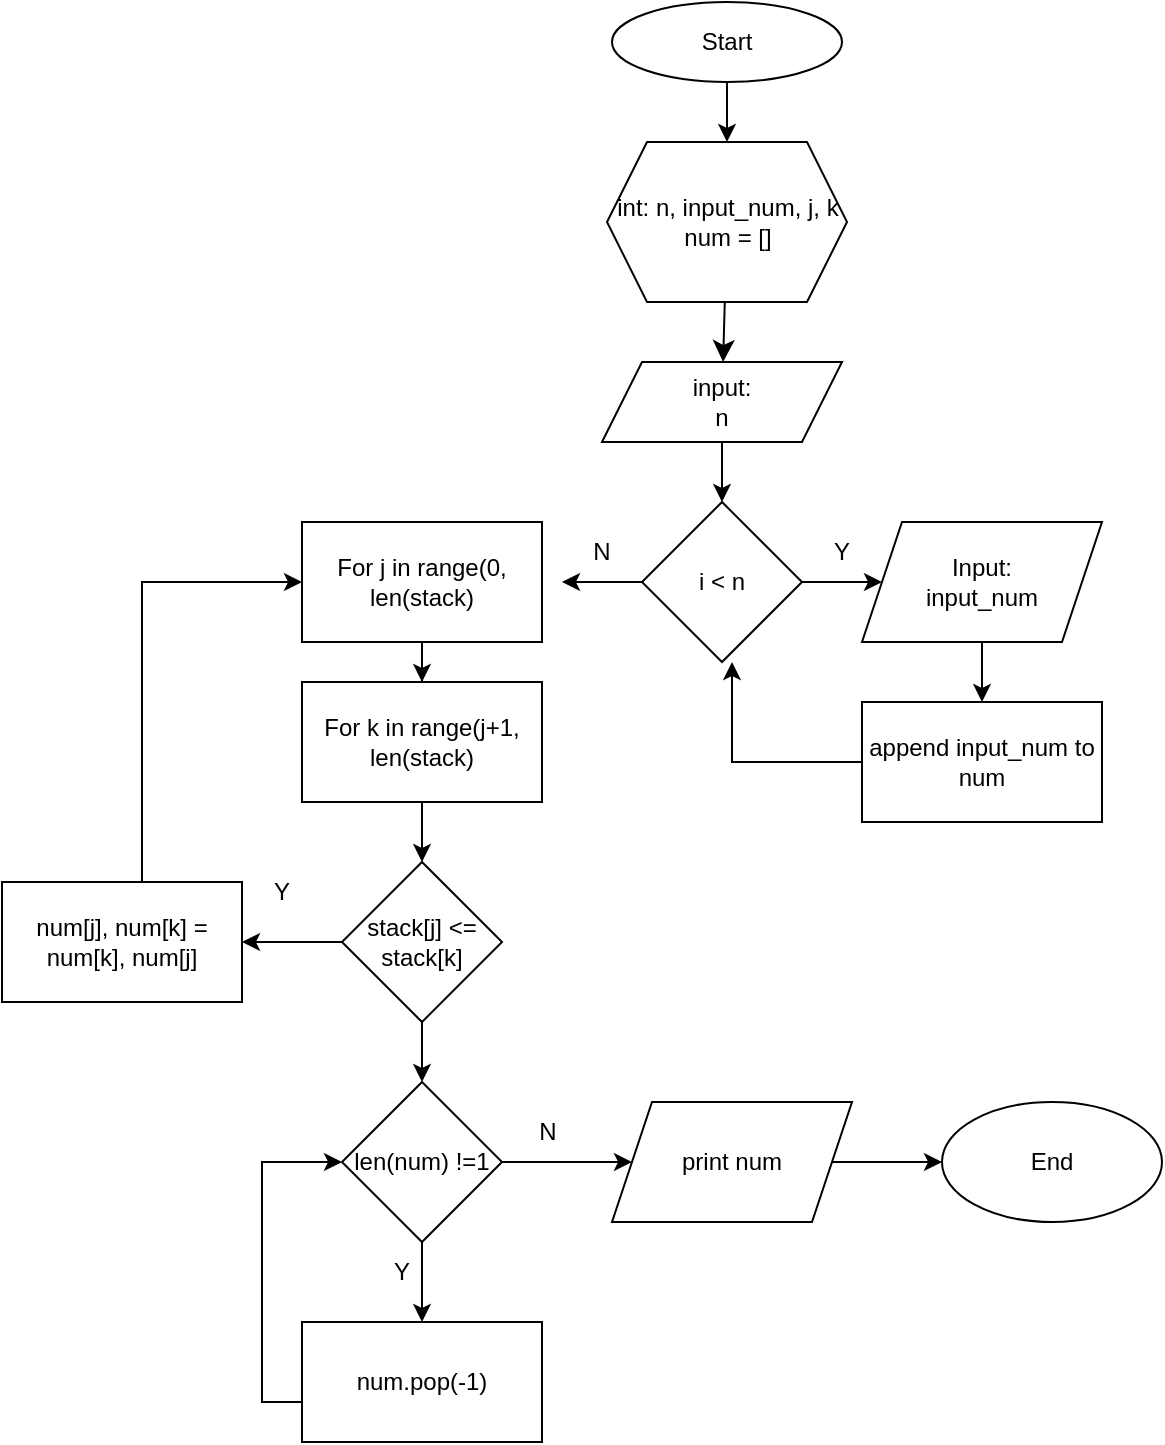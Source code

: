 <mxfile version="24.8.3">
  <diagram name="Page-1" id="nwW1Nv_e_0HNPiKD8-lj">
    <mxGraphModel dx="1257" dy="794" grid="1" gridSize="10" guides="1" tooltips="1" connect="1" arrows="1" fold="1" page="1" pageScale="1" pageWidth="850" pageHeight="1100" math="0" shadow="0">
      <root>
        <mxCell id="0" />
        <mxCell id="1" parent="0" />
        <mxCell id="DbCzOoighglqBJwEHdBy-1" value="" style="edgeStyle=orthogonalEdgeStyle;rounded=0;orthogonalLoop=1;jettySize=auto;html=1;" parent="1" source="DbCzOoighglqBJwEHdBy-2" target="DbCzOoighglqBJwEHdBy-4" edge="1">
          <mxGeometry relative="1" as="geometry" />
        </mxCell>
        <mxCell id="DbCzOoighglqBJwEHdBy-2" value="Start" style="ellipse;whiteSpace=wrap;html=1;" parent="1" vertex="1">
          <mxGeometry x="365" y="20" width="115" height="40" as="geometry" />
        </mxCell>
        <mxCell id="DbCzOoighglqBJwEHdBy-3" value="" style="edgeStyle=none;curved=1;rounded=0;orthogonalLoop=1;jettySize=auto;html=1;fontSize=12;startSize=8;endSize=8;" parent="1" source="DbCzOoighglqBJwEHdBy-4" target="DbCzOoighglqBJwEHdBy-6" edge="1">
          <mxGeometry relative="1" as="geometry" />
        </mxCell>
        <mxCell id="DbCzOoighglqBJwEHdBy-4" value="int: n, input_num, j, k&lt;div&gt;num = []&lt;/div&gt;" style="shape=hexagon;perimeter=hexagonPerimeter2;whiteSpace=wrap;html=1;fixedSize=1;" parent="1" vertex="1">
          <mxGeometry x="362.5" y="90" width="120" height="80" as="geometry" />
        </mxCell>
        <mxCell id="DbCzOoighglqBJwEHdBy-5" value="" style="edgeStyle=orthogonalEdgeStyle;rounded=0;orthogonalLoop=1;jettySize=auto;html=1;" parent="1" source="DbCzOoighglqBJwEHdBy-6" target="DbCzOoighglqBJwEHdBy-9" edge="1">
          <mxGeometry relative="1" as="geometry" />
        </mxCell>
        <mxCell id="DbCzOoighglqBJwEHdBy-6" value="input:&lt;div&gt;n&lt;/div&gt;" style="shape=parallelogram;perimeter=parallelogramPerimeter;whiteSpace=wrap;html=1;fixedSize=1;" parent="1" vertex="1">
          <mxGeometry x="360" y="200" width="120" height="40" as="geometry" />
        </mxCell>
        <mxCell id="DbCzOoighglqBJwEHdBy-7" value="" style="edgeStyle=orthogonalEdgeStyle;rounded=0;orthogonalLoop=1;jettySize=auto;html=1;" parent="1" source="DbCzOoighglqBJwEHdBy-9" target="DbCzOoighglqBJwEHdBy-11" edge="1">
          <mxGeometry relative="1" as="geometry" />
        </mxCell>
        <mxCell id="DbCzOoighglqBJwEHdBy-8" value="" style="edgeStyle=orthogonalEdgeStyle;rounded=0;orthogonalLoop=1;jettySize=auto;html=1;" parent="1" source="DbCzOoighglqBJwEHdBy-9" edge="1">
          <mxGeometry relative="1" as="geometry">
            <mxPoint x="340" y="310" as="targetPoint" />
          </mxGeometry>
        </mxCell>
        <mxCell id="DbCzOoighglqBJwEHdBy-9" value="i &amp;lt; n" style="rhombus;whiteSpace=wrap;html=1;" parent="1" vertex="1">
          <mxGeometry x="380" y="270" width="80" height="80" as="geometry" />
        </mxCell>
        <mxCell id="DbCzOoighglqBJwEHdBy-10" value="" style="edgeStyle=orthogonalEdgeStyle;rounded=0;orthogonalLoop=1;jettySize=auto;html=1;" parent="1" source="DbCzOoighglqBJwEHdBy-11" target="DbCzOoighglqBJwEHdBy-12" edge="1">
          <mxGeometry relative="1" as="geometry" />
        </mxCell>
        <mxCell id="DbCzOoighglqBJwEHdBy-11" value="Input:&lt;div&gt;input_num&lt;/div&gt;" style="shape=parallelogram;perimeter=parallelogramPerimeter;whiteSpace=wrap;html=1;fixedSize=1;" parent="1" vertex="1">
          <mxGeometry x="490" y="280" width="120" height="60" as="geometry" />
        </mxCell>
        <mxCell id="DbCzOoighglqBJwEHdBy-12" value="append input_num to num" style="rounded=0;whiteSpace=wrap;html=1;" parent="1" vertex="1">
          <mxGeometry x="490" y="370" width="120" height="60" as="geometry" />
        </mxCell>
        <mxCell id="DbCzOoighglqBJwEHdBy-13" value="Y" style="text;strokeColor=none;align=center;fillColor=none;html=1;verticalAlign=middle;whiteSpace=wrap;rounded=0;" parent="1" vertex="1">
          <mxGeometry x="450" y="280" width="60" height="30" as="geometry" />
        </mxCell>
        <mxCell id="DbCzOoighglqBJwEHdBy-14" value="" style="endArrow=classic;html=1;rounded=0;exitX=0;exitY=0.5;exitDx=0;exitDy=0;" parent="1" source="DbCzOoighglqBJwEHdBy-12" edge="1">
          <mxGeometry width="50" height="50" relative="1" as="geometry">
            <mxPoint x="425" y="440" as="sourcePoint" />
            <mxPoint x="425" y="350" as="targetPoint" />
            <Array as="points">
              <mxPoint x="425" y="400" />
            </Array>
          </mxGeometry>
        </mxCell>
        <mxCell id="DbCzOoighglqBJwEHdBy-15" value="N" style="text;strokeColor=none;align=center;fillColor=none;html=1;verticalAlign=middle;whiteSpace=wrap;rounded=0;" parent="1" vertex="1">
          <mxGeometry x="330" y="280" width="60" height="30" as="geometry" />
        </mxCell>
        <mxCell id="DbCzOoighglqBJwEHdBy-16" value="" style="edgeStyle=orthogonalEdgeStyle;rounded=0;orthogonalLoop=1;jettySize=auto;html=1;" parent="1" source="DbCzOoighglqBJwEHdBy-17" target="DbCzOoighglqBJwEHdBy-19" edge="1">
          <mxGeometry relative="1" as="geometry" />
        </mxCell>
        <mxCell id="DbCzOoighglqBJwEHdBy-17" value="For j in range(0, len(stack)" style="rounded=0;whiteSpace=wrap;html=1;" parent="1" vertex="1">
          <mxGeometry x="210" y="280" width="120" height="60" as="geometry" />
        </mxCell>
        <mxCell id="DbCzOoighglqBJwEHdBy-18" value="" style="edgeStyle=orthogonalEdgeStyle;rounded=0;orthogonalLoop=1;jettySize=auto;html=1;" parent="1" source="DbCzOoighglqBJwEHdBy-19" target="DbCzOoighglqBJwEHdBy-20" edge="1">
          <mxGeometry relative="1" as="geometry" />
        </mxCell>
        <mxCell id="DbCzOoighglqBJwEHdBy-19" value="For k in range(j+1, len(stack)" style="rounded=0;whiteSpace=wrap;html=1;" parent="1" vertex="1">
          <mxGeometry x="210" y="360" width="120" height="60" as="geometry" />
        </mxCell>
        <mxCell id="DbCzOoighglqBJwEHdBy-24" style="edgeStyle=orthogonalEdgeStyle;rounded=0;orthogonalLoop=1;jettySize=auto;html=1;" parent="1" source="DbCzOoighglqBJwEHdBy-20" target="DbCzOoighglqBJwEHdBy-23" edge="1">
          <mxGeometry relative="1" as="geometry" />
        </mxCell>
        <mxCell id="DbCzOoighglqBJwEHdBy-27" value="" style="edgeStyle=orthogonalEdgeStyle;rounded=0;orthogonalLoop=1;jettySize=auto;html=1;" parent="1" source="DbCzOoighglqBJwEHdBy-20" target="DbCzOoighglqBJwEHdBy-26" edge="1">
          <mxGeometry relative="1" as="geometry" />
        </mxCell>
        <mxCell id="DbCzOoighglqBJwEHdBy-20" value="stack[j] &amp;lt;= stack[k]" style="rhombus;whiteSpace=wrap;html=1;" parent="1" vertex="1">
          <mxGeometry x="230" y="450" width="80" height="80" as="geometry" />
        </mxCell>
        <mxCell id="DbCzOoighglqBJwEHdBy-22" value="Y" style="text;strokeColor=none;align=center;fillColor=none;html=1;verticalAlign=middle;whiteSpace=wrap;rounded=0;" parent="1" vertex="1">
          <mxGeometry x="170" y="450" width="60" height="30" as="geometry" />
        </mxCell>
        <mxCell id="DbCzOoighglqBJwEHdBy-25" style="edgeStyle=orthogonalEdgeStyle;rounded=0;orthogonalLoop=1;jettySize=auto;html=1;entryX=0;entryY=0.5;entryDx=0;entryDy=0;" parent="1" source="DbCzOoighglqBJwEHdBy-23" target="DbCzOoighglqBJwEHdBy-17" edge="1">
          <mxGeometry relative="1" as="geometry">
            <Array as="points">
              <mxPoint x="130" y="310" />
            </Array>
          </mxGeometry>
        </mxCell>
        <mxCell id="DbCzOoighglqBJwEHdBy-23" value="&lt;div&gt;num[j], num[k] = num[k], num[j]&lt;/div&gt;" style="rounded=0;whiteSpace=wrap;html=1;" parent="1" vertex="1">
          <mxGeometry x="60" y="460" width="120" height="60" as="geometry" />
        </mxCell>
        <mxCell id="DbCzOoighglqBJwEHdBy-29" value="" style="edgeStyle=orthogonalEdgeStyle;rounded=0;orthogonalLoop=1;jettySize=auto;html=1;" parent="1" source="DbCzOoighglqBJwEHdBy-26" target="DbCzOoighglqBJwEHdBy-28" edge="1">
          <mxGeometry relative="1" as="geometry" />
        </mxCell>
        <mxCell id="DbCzOoighglqBJwEHdBy-33" value="" style="edgeStyle=orthogonalEdgeStyle;rounded=0;orthogonalLoop=1;jettySize=auto;html=1;" parent="1" source="DbCzOoighglqBJwEHdBy-26" target="DbCzOoighglqBJwEHdBy-32" edge="1">
          <mxGeometry relative="1" as="geometry" />
        </mxCell>
        <mxCell id="DbCzOoighglqBJwEHdBy-26" value="len(num) !=1" style="rhombus;whiteSpace=wrap;html=1;" parent="1" vertex="1">
          <mxGeometry x="230" y="560" width="80" height="80" as="geometry" />
        </mxCell>
        <mxCell id="DbCzOoighglqBJwEHdBy-31" style="edgeStyle=orthogonalEdgeStyle;rounded=0;orthogonalLoop=1;jettySize=auto;html=1;entryX=0;entryY=0.5;entryDx=0;entryDy=0;" parent="1" source="DbCzOoighglqBJwEHdBy-28" target="DbCzOoighglqBJwEHdBy-26" edge="1">
          <mxGeometry relative="1" as="geometry">
            <Array as="points">
              <mxPoint x="190" y="720" />
              <mxPoint x="190" y="600" />
            </Array>
          </mxGeometry>
        </mxCell>
        <mxCell id="DbCzOoighglqBJwEHdBy-28" value="num.pop(-1)" style="rounded=0;whiteSpace=wrap;html=1;" parent="1" vertex="1">
          <mxGeometry x="210" y="680" width="120" height="60" as="geometry" />
        </mxCell>
        <mxCell id="DbCzOoighglqBJwEHdBy-30" value="Y" style="text;strokeColor=none;align=center;fillColor=none;html=1;verticalAlign=middle;whiteSpace=wrap;rounded=0;" parent="1" vertex="1">
          <mxGeometry x="230" y="640" width="60" height="30" as="geometry" />
        </mxCell>
        <mxCell id="DbCzOoighglqBJwEHdBy-36" value="" style="edgeStyle=orthogonalEdgeStyle;rounded=0;orthogonalLoop=1;jettySize=auto;html=1;" parent="1" source="DbCzOoighglqBJwEHdBy-32" target="DbCzOoighglqBJwEHdBy-35" edge="1">
          <mxGeometry relative="1" as="geometry" />
        </mxCell>
        <mxCell id="DbCzOoighglqBJwEHdBy-32" value="print num" style="shape=parallelogram;perimeter=parallelogramPerimeter;whiteSpace=wrap;html=1;fixedSize=1;" parent="1" vertex="1">
          <mxGeometry x="365" y="570" width="120" height="60" as="geometry" />
        </mxCell>
        <mxCell id="DbCzOoighglqBJwEHdBy-34" value="N" style="text;strokeColor=none;align=center;fillColor=none;html=1;verticalAlign=middle;whiteSpace=wrap;rounded=0;" parent="1" vertex="1">
          <mxGeometry x="302.5" y="570" width="60" height="30" as="geometry" />
        </mxCell>
        <mxCell id="DbCzOoighglqBJwEHdBy-35" value="End" style="ellipse;whiteSpace=wrap;html=1;" parent="1" vertex="1">
          <mxGeometry x="530" y="570" width="110" height="60" as="geometry" />
        </mxCell>
      </root>
    </mxGraphModel>
  </diagram>
</mxfile>
